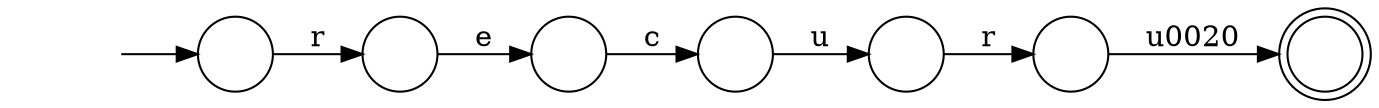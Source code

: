 digraph Automaton {
  rankdir = LR;
  0 [shape=circle,label=""];
  initial [shape=plaintext,label=""];
  initial -> 0
  0 -> 5 [label="r"]
  1 [shape=doublecircle,label=""];
  2 [shape=circle,label=""];
  2 -> 3 [label="u"]
  3 [shape=circle,label=""];
  3 -> 4 [label="r"]
  4 [shape=circle,label=""];
  4 -> 1 [label="\u0020"]
  5 [shape=circle,label=""];
  5 -> 6 [label="e"]
  6 [shape=circle,label=""];
  6 -> 2 [label="c"]
}
